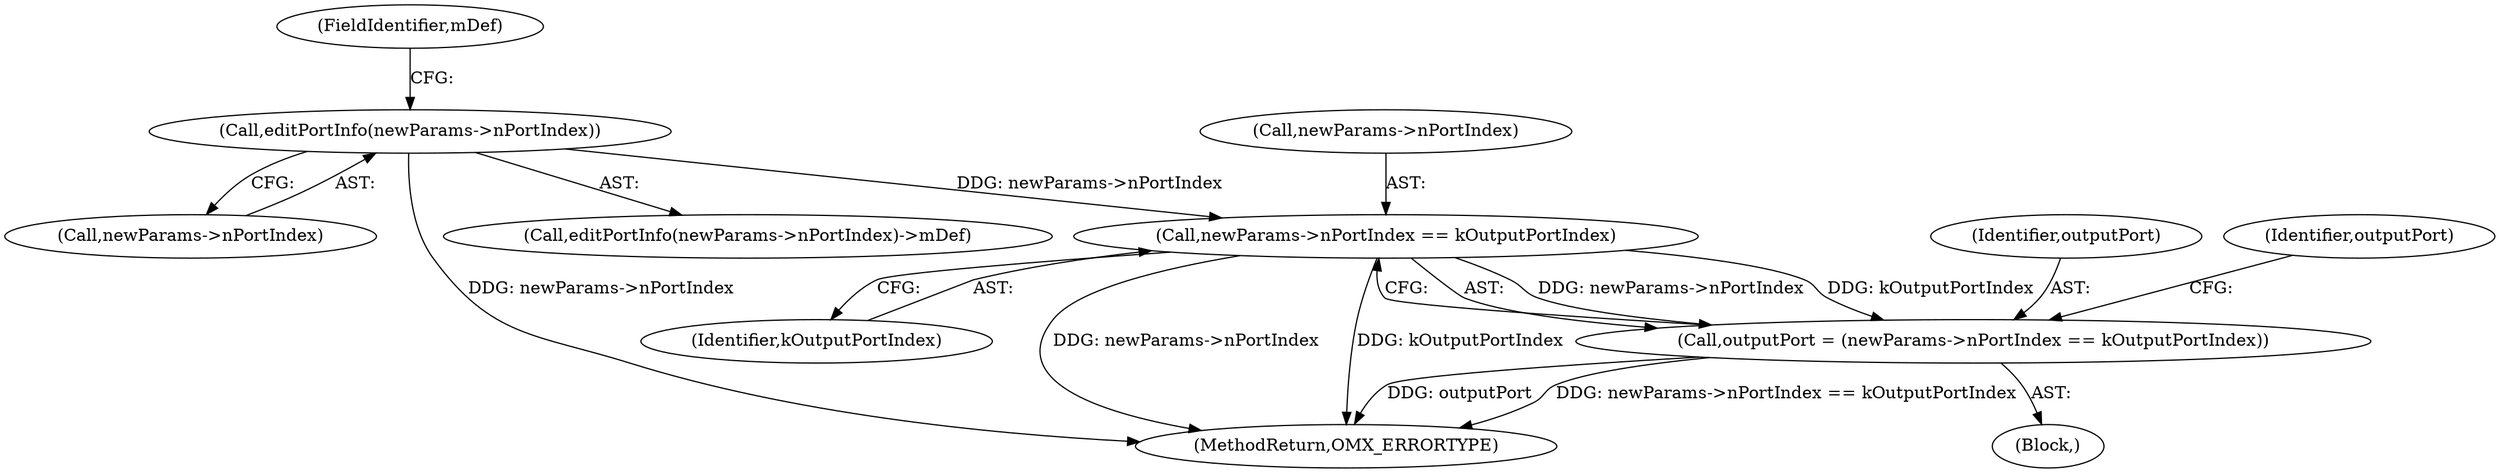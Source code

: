 digraph "0_Android_295c883fe3105b19bcd0f9e07d54c6b589fc5bff_40@pointer" {
"1000350" [label="(Call,newParams->nPortIndex == kOutputPortIndex)"];
"1000301" [label="(Call,editPortInfo(newParams->nPortIndex))"];
"1000348" [label="(Call,outputPort = (newParams->nPortIndex == kOutputPortIndex))"];
"1000351" [label="(Call,newParams->nPortIndex)"];
"1000346" [label="(Block,)"];
"1000301" [label="(Call,editPortInfo(newParams->nPortIndex))"];
"1000354" [label="(Identifier,kOutputPortIndex)"];
"1000302" [label="(Call,newParams->nPortIndex)"];
"1000305" [label="(FieldIdentifier,mDef)"];
"1000349" [label="(Identifier,outputPort)"];
"1000350" [label="(Call,newParams->nPortIndex == kOutputPortIndex)"];
"1000348" [label="(Call,outputPort = (newParams->nPortIndex == kOutputPortIndex))"];
"1000356" [label="(Identifier,outputPort)"];
"1000403" [label="(MethodReturn,OMX_ERRORTYPE)"];
"1000300" [label="(Call,editPortInfo(newParams->nPortIndex)->mDef)"];
"1000350" -> "1000348"  [label="AST: "];
"1000350" -> "1000354"  [label="CFG: "];
"1000351" -> "1000350"  [label="AST: "];
"1000354" -> "1000350"  [label="AST: "];
"1000348" -> "1000350"  [label="CFG: "];
"1000350" -> "1000403"  [label="DDG: newParams->nPortIndex"];
"1000350" -> "1000403"  [label="DDG: kOutputPortIndex"];
"1000350" -> "1000348"  [label="DDG: newParams->nPortIndex"];
"1000350" -> "1000348"  [label="DDG: kOutputPortIndex"];
"1000301" -> "1000350"  [label="DDG: newParams->nPortIndex"];
"1000301" -> "1000300"  [label="AST: "];
"1000301" -> "1000302"  [label="CFG: "];
"1000302" -> "1000301"  [label="AST: "];
"1000305" -> "1000301"  [label="CFG: "];
"1000301" -> "1000403"  [label="DDG: newParams->nPortIndex"];
"1000348" -> "1000346"  [label="AST: "];
"1000349" -> "1000348"  [label="AST: "];
"1000356" -> "1000348"  [label="CFG: "];
"1000348" -> "1000403"  [label="DDG: outputPort"];
"1000348" -> "1000403"  [label="DDG: newParams->nPortIndex == kOutputPortIndex"];
}
